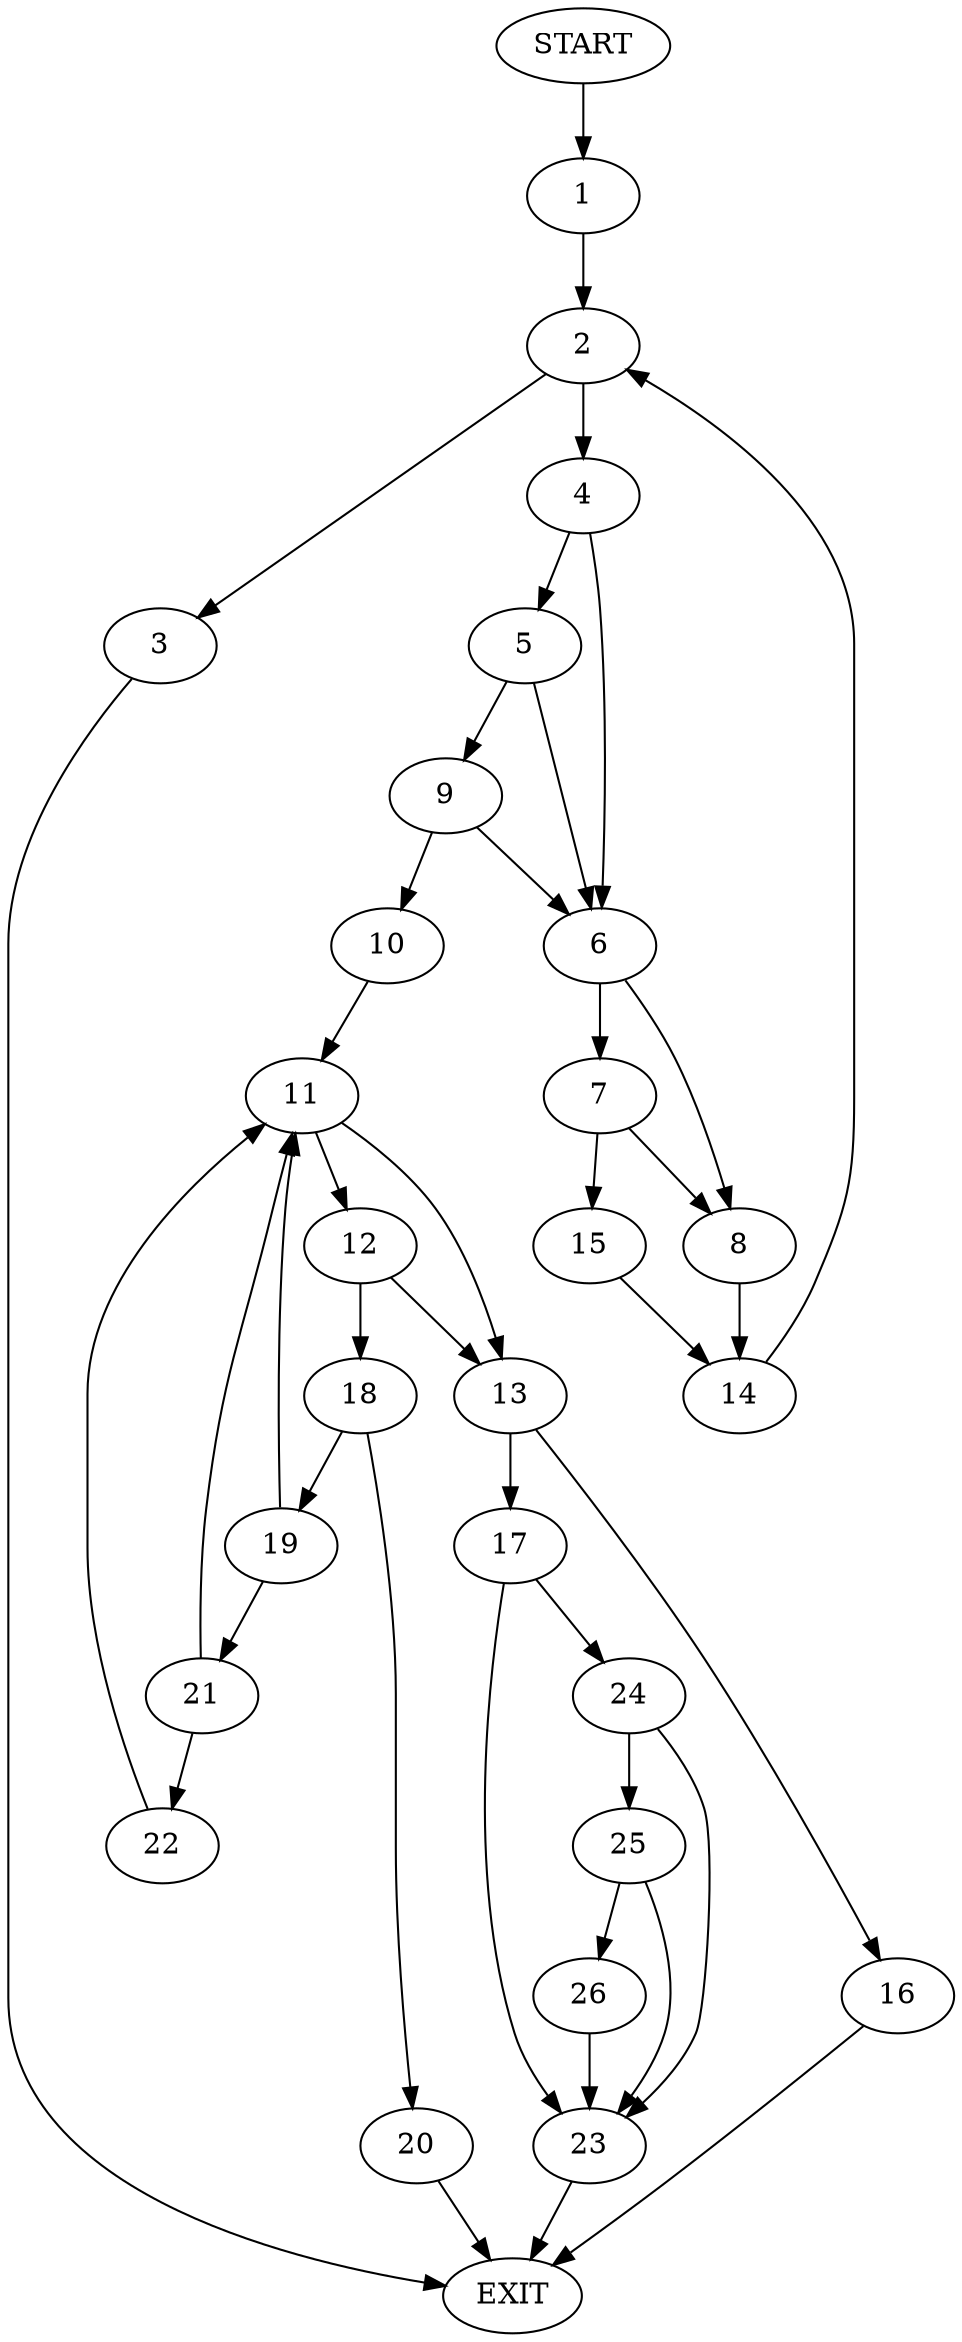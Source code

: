 digraph {
0 [label="START"]
27 [label="EXIT"]
0 -> 1
1 -> 2
2 -> 3
2 -> 4
4 -> 5
4 -> 6
3 -> 27
6 -> 7
6 -> 8
5 -> 9
5 -> 6
9 -> 6
9 -> 10
10 -> 11
11 -> 12
11 -> 13
8 -> 14
7 -> 15
7 -> 8
15 -> 14
14 -> 2
13 -> 16
13 -> 17
12 -> 18
12 -> 13
18 -> 19
18 -> 20
19 -> 21
19 -> 11
20 -> 27
21 -> 11
21 -> 22
22 -> 11
17 -> 23
17 -> 24
16 -> 27
24 -> 23
24 -> 25
23 -> 27
25 -> 23
25 -> 26
26 -> 23
}
